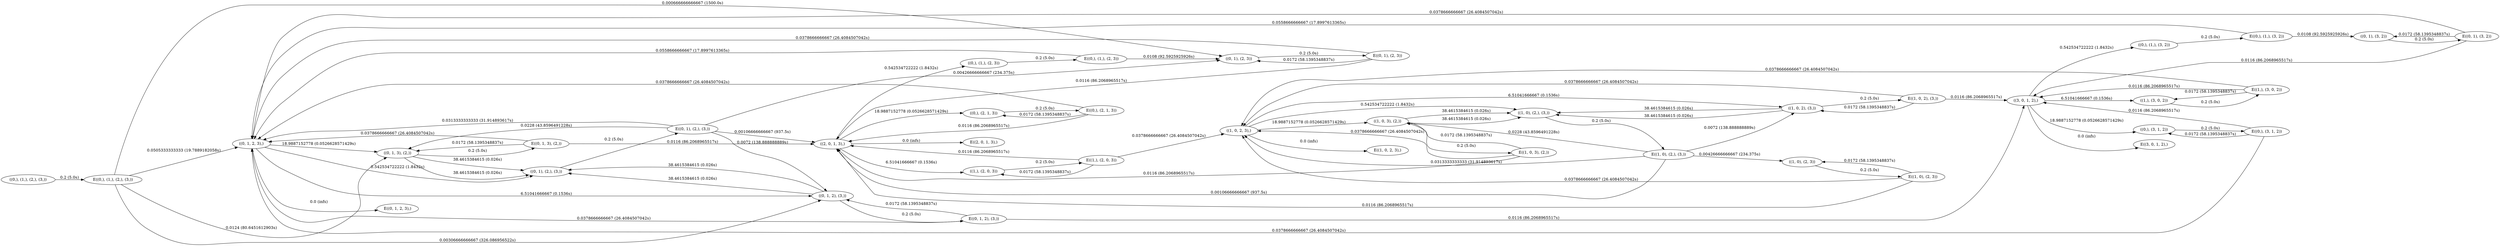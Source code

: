 digraph markov_chain { 
rankdir=LR;
"((0,), (1,), (2,), (3,))" -> "E((0,), (1,), (2,), (3,))" [ label = "0.2 (5.0s)" ]; 
"E((0,), (1,), (2,), (3,))" -> "((0, 1, 2, 3),)" [label = "0.0505333333333 (19.7889182058s)" ]; 
"E((0,), (1,), (2,), (3,))" -> "((0, 1, 3), (2,))" [label = "0.0124 (80.6451612903s)" ]; 
"E((0,), (1,), (2,), (3,))" -> "((0, 1, 2), (3,))" [label = "0.00306666666667 (326.086956522s)" ]; 
"E((0,), (1,), (2,), (3,))" -> "((0, 1), (2, 3))" [label = "0.000666666666667 (1500.0s)" ]; 
"((0, 1, 2, 3),)" -> "E((0, 1, 2, 3),)" [ label = "0.0 (infs)" ]; 
"((0, 1, 2, 3),)" -> "((0, 1), (2,), (3,))" [ label = "0.542534722222 (1.8432s)" ]; 
"((0, 1, 2, 3),)" -> "((0, 1, 2), (3,))" [ label = "6.51041666667 (0.1536s)" ]; 
"((0, 1, 2, 3),)" -> "((0, 1, 3), (2,))" [ label = "18.9887152778 (0.0526628571429s)" ]; 
"((0, 1), (2, 3))" -> "E((0, 1), (2, 3))" [ label = "0.2 (5.0s)" ]; 
"E((0, 1), (2, 3))" -> "((0, 1, 2, 3),)" [label = "0.0378666666667 (26.4084507042s)" ]; 
"E((0, 1), (2, 3))" -> "((0, 1), (2, 3))" [label = "0.0172 (58.1395348837s)" ]; 
"E((0, 1), (2, 3))" -> "((2, 0, 1, 3),)" [label = "0.0116 (86.2068965517s)" ]; 
"((0, 1, 2), (3,))" -> "E((0, 1, 2), (3,))" [ label = "0.2 (5.0s)" ]; 
"E((0, 1, 2), (3,))" -> "((0, 1, 2, 3),)" [label = "0.0378666666667 (26.4084507042s)" ]; 
"E((0, 1, 2), (3,))" -> "((3, 0, 1, 2),)" [label = "0.0116 (86.2068965517s)" ]; 
"E((0, 1, 2), (3,))" -> "((0, 1, 2), (3,))" [label = "0.0172 (58.1395348837s)" ]; 
"((0, 1, 2), (3,))" -> "((0, 1), (2,), (3,))" [ label = "38.4615384615 (0.026s)" ]; 
"((0, 1, 2), (3,))" -> "((0, 1), (2,), (3,))" [ label = "38.4615384615 (0.026s)" ]; 
"((2, 0, 1, 3),)" -> "E((2, 0, 1, 3),)" [ label = "0.0 (infs)" ]; 
"((2, 0, 1, 3),)" -> "((1,), (2, 0, 3))" [ label = "6.51041666667 (0.1536s)" ]; 
"((2, 0, 1, 3),)" -> "((0,), (1,), (2, 3))" [ label = "0.542534722222 (1.8432s)" ]; 
"((2, 0, 1, 3),)" -> "((0,), (2, 1, 3))" [ label = "18.9887152778 (0.0526628571429s)" ]; 
"((0, 1), (2,), (3,))" -> "E((0, 1), (2,), (3,))" [ label = "0.2 (5.0s)" ]; 
"E((0, 1), (2,), (3,))" -> "((0, 1, 2), (3,))" [label = "0.0072 (138.888888889s)" ]; 
"E((0, 1), (2,), (3,))" -> "((0, 1, 2, 3),)" [label = "0.0313333333333 (31.914893617s)" ]; 
"E((0, 1), (2,), (3,))" -> "((0, 1), (2, 3))" [label = "0.00426666666667 (234.375s)" ]; 
"E((0, 1), (2,), (3,))" -> "((0, 1, 3), (2,))" [label = "0.0228 (43.8596491228s)" ]; 
"E((0, 1), (2,), (3,))" -> "((2, 0, 1, 3),)" [label = "0.00106666666667 (937.5s)" ]; 
"((0, 1, 3), (2,))" -> "E((0, 1, 3), (2,))" [ label = "0.2 (5.0s)" ]; 
"E((0, 1, 3), (2,))" -> "((0, 1, 2, 3),)" [label = "0.0378666666667 (26.4084507042s)" ]; 
"E((0, 1, 3), (2,))" -> "((0, 1, 3), (2,))" [label = "0.0172 (58.1395348837s)" ]; 
"E((0, 1, 3), (2,))" -> "((2, 0, 1, 3),)" [label = "0.0116 (86.2068965517s)" ]; 
"((0, 1, 3), (2,))" -> "((0, 1), (2,), (3,))" [ label = "38.4615384615 (0.026s)" ]; 
"((0, 1, 3), (2,))" -> "((0, 1), (2,), (3,))" [ label = "38.4615384615 (0.026s)" ]; 
"((3, 0, 1, 2),)" -> "E((3, 0, 1, 2),)" [ label = "0.0 (infs)" ]; 
"((3, 0, 1, 2),)" -> "((1,), (3, 0, 2))" [ label = "6.51041666667 (0.1536s)" ]; 
"((3, 0, 1, 2),)" -> "((0,), (1,), (3, 2))" [ label = "0.542534722222 (1.8432s)" ]; 
"((3, 0, 1, 2),)" -> "((0,), (3, 1, 2))" [ label = "18.9887152778 (0.0526628571429s)" ]; 
"((1,), (2, 0, 3))" -> "E((1,), (2, 0, 3))" [ label = "0.2 (5.0s)" ]; 
"E((1,), (2, 0, 3))" -> "((1,), (2, 0, 3))" [label = "0.0172 (58.1395348837s)" ]; 
"E((1,), (2, 0, 3))" -> "((1, 0, 2, 3),)" [label = "0.0378666666667 (26.4084507042s)" ]; 
"E((1,), (2, 0, 3))" -> "((2, 0, 1, 3),)" [label = "0.0116 (86.2068965517s)" ]; 
"((0,), (2, 1, 3))" -> "E((0,), (2, 1, 3))" [ label = "0.2 (5.0s)" ]; 
"E((0,), (2, 1, 3))" -> "((0, 1, 2, 3),)" [label = "0.0378666666667 (26.4084507042s)" ]; 
"E((0,), (2, 1, 3))" -> "((0,), (2, 1, 3))" [label = "0.0172 (58.1395348837s)" ]; 
"E((0,), (2, 1, 3))" -> "((2, 0, 1, 3),)" [label = "0.0116 (86.2068965517s)" ]; 
"((1,), (3, 0, 2))" -> "E((1,), (3, 0, 2))" [ label = "0.2 (5.0s)" ]; 
"E((1,), (3, 0, 2))" -> "((1, 0, 2, 3),)" [label = "0.0378666666667 (26.4084507042s)" ]; 
"E((1,), (3, 0, 2))" -> "((3, 0, 1, 2),)" [label = "0.0116 (86.2068965517s)" ]; 
"E((1,), (3, 0, 2))" -> "((1,), (3, 0, 2))" [label = "0.0172 (58.1395348837s)" ]; 
"((0,), (3, 1, 2))" -> "E((0,), (3, 1, 2))" [ label = "0.2 (5.0s)" ]; 
"E((0,), (3, 1, 2))" -> "((0, 1, 2, 3),)" [label = "0.0378666666667 (26.4084507042s)" ]; 
"E((0,), (3, 1, 2))" -> "((3, 0, 1, 2),)" [label = "0.0116 (86.2068965517s)" ]; 
"E((0,), (3, 1, 2))" -> "((0,), (3, 1, 2))" [label = "0.0172 (58.1395348837s)" ]; 
"((0,), (1,), (2, 3))" -> "E((0,), (1,), (2, 3))" [ label = "0.2 (5.0s)" ]; 
"E((0,), (1,), (2, 3))" -> "((0, 1), (2, 3))" [label = "0.0108 (92.5925925926s)" ]; 
"E((0,), (1,), (2, 3))" -> "((0, 1, 2, 3),)" [label = "0.0558666666667 (17.8997613365s)" ]; 
"((1, 0, 2, 3),)" -> "E((1, 0, 2, 3),)" [ label = "0.0 (infs)" ]; 
"((1, 0, 2, 3),)" -> "((1, 0, 3), (2,))" [ label = "18.9887152778 (0.0526628571429s)" ]; 
"((1, 0, 2, 3),)" -> "((1, 0), (2,), (3,))" [ label = "0.542534722222 (1.8432s)" ]; 
"((1, 0, 2, 3),)" -> "((1, 0, 2), (3,))" [ label = "6.51041666667 (0.1536s)" ]; 
"((0,), (1,), (3, 2))" -> "E((0,), (1,), (3, 2))" [ label = "0.2 (5.0s)" ]; 
"E((0,), (1,), (3, 2))" -> "((0, 1, 2, 3),)" [label = "0.0558666666667 (17.8997613365s)" ]; 
"E((0,), (1,), (3, 2))" -> "((0, 1), (3, 2))" [label = "0.0108 (92.5925925926s)" ]; 
"((1, 0, 2), (3,))" -> "E((1, 0, 2), (3,))" [ label = "0.2 (5.0s)" ]; 
"E((1, 0, 2), (3,))" -> "((1, 0, 2, 3),)" [label = "0.0378666666667 (26.4084507042s)" ]; 
"E((1, 0, 2), (3,))" -> "((3, 0, 1, 2),)" [label = "0.0116 (86.2068965517s)" ]; 
"E((1, 0, 2), (3,))" -> "((1, 0, 2), (3,))" [label = "0.0172 (58.1395348837s)" ]; 
"((1, 0, 2), (3,))" -> "((1, 0), (2,), (3,))" [ label = "38.4615384615 (0.026s)" ]; 
"((1, 0, 2), (3,))" -> "((1, 0), (2,), (3,))" [ label = "38.4615384615 (0.026s)" ]; 
"((1, 0, 3), (2,))" -> "E((1, 0, 3), (2,))" [ label = "0.2 (5.0s)" ]; 
"E((1, 0, 3), (2,))" -> "((1, 0, 3), (2,))" [label = "0.0172 (58.1395348837s)" ]; 
"E((1, 0, 3), (2,))" -> "((1, 0, 2, 3),)" [label = "0.0378666666667 (26.4084507042s)" ]; 
"E((1, 0, 3), (2,))" -> "((2, 0, 1, 3),)" [label = "0.0116 (86.2068965517s)" ]; 
"((1, 0, 3), (2,))" -> "((1, 0), (2,), (3,))" [ label = "38.4615384615 (0.026s)" ]; 
"((1, 0, 3), (2,))" -> "((1, 0), (2,), (3,))" [ label = "38.4615384615 (0.026s)" ]; 
"((1, 0), (2,), (3,))" -> "E((1, 0), (2,), (3,))" [ label = "0.2 (5.0s)" ]; 
"E((1, 0), (2,), (3,))" -> "((1, 0, 2, 3),)" [label = "0.0313333333333 (31.914893617s)" ]; 
"E((1, 0), (2,), (3,))" -> "((1, 0), (2, 3))" [label = "0.00426666666667 (234.375s)" ]; 
"E((1, 0), (2,), (3,))" -> "((2, 0, 1, 3),)" [label = "0.00106666666667 (937.5s)" ]; 
"E((1, 0), (2,), (3,))" -> "((1, 0, 3), (2,))" [label = "0.0228 (43.8596491228s)" ]; 
"E((1, 0), (2,), (3,))" -> "((1, 0, 2), (3,))" [label = "0.0072 (138.888888889s)" ]; 
"((0, 1), (3, 2))" -> "E((0, 1), (3, 2))" [ label = "0.2 (5.0s)" ]; 
"E((0, 1), (3, 2))" -> "((0, 1, 2, 3),)" [label = "0.0378666666667 (26.4084507042s)" ]; 
"E((0, 1), (3, 2))" -> "((3, 0, 1, 2),)" [label = "0.0116 (86.2068965517s)" ]; 
"E((0, 1), (3, 2))" -> "((0, 1), (3, 2))" [label = "0.0172 (58.1395348837s)" ]; 
"((1, 0), (2, 3))" -> "E((1, 0), (2, 3))" [ label = "0.2 (5.0s)" ]; 
"E((1, 0), (2, 3))" -> "((1, 0), (2, 3))" [label = "0.0172 (58.1395348837s)" ]; 
"E((1, 0), (2, 3))" -> "((1, 0, 2, 3),)" [label = "0.0378666666667 (26.4084507042s)" ]; 
"E((1, 0), (2, 3))" -> "((2, 0, 1, 3),)" [label = "0.0116 (86.2068965517s)" ]; 
}
